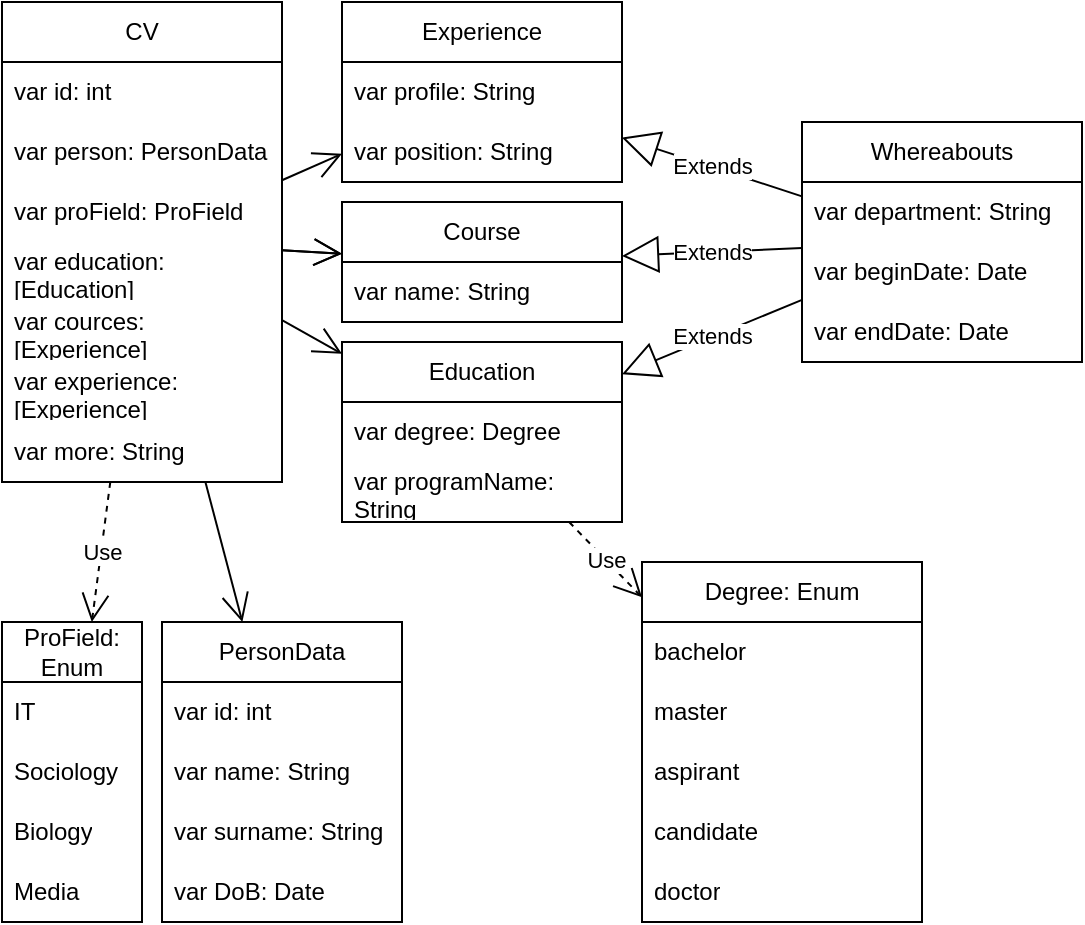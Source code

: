 <mxfile version="28.2.5">
  <diagram name="Page-1" id="qrv0ywAYnlx8GjjeR5vb">
    <mxGraphModel grid="1" page="1" gridSize="10" guides="1" tooltips="1" connect="1" arrows="1" fold="1" pageScale="1" pageWidth="850" pageHeight="1100" math="0" shadow="0">
      <root>
        <mxCell id="0" />
        <mxCell id="1" parent="0" />
        <mxCell id="TZhpNOLf8AvAeSvpQ7Yk-1" value="CV" style="swimlane;fontStyle=0;childLayout=stackLayout;horizontal=1;startSize=30;horizontalStack=0;resizeParent=1;resizeParentMax=0;resizeLast=0;collapsible=1;marginBottom=0;whiteSpace=wrap;html=1;" vertex="1" parent="1">
          <mxGeometry x="10" y="10" width="140" height="240" as="geometry" />
        </mxCell>
        <mxCell id="TZhpNOLf8AvAeSvpQ7Yk-5" value="var id: int" style="text;strokeColor=none;fillColor=none;align=left;verticalAlign=middle;spacingLeft=4;spacingRight=4;overflow=hidden;points=[[0,0.5],[1,0.5]];portConstraint=eastwest;rotatable=0;whiteSpace=wrap;html=1;" vertex="1" parent="TZhpNOLf8AvAeSvpQ7Yk-1">
          <mxGeometry y="30" width="140" height="30" as="geometry" />
        </mxCell>
        <mxCell id="TZhpNOLf8AvAeSvpQ7Yk-2" value="var person: PersonData" style="text;strokeColor=none;fillColor=none;align=left;verticalAlign=middle;spacingLeft=4;spacingRight=4;overflow=hidden;points=[[0,0.5],[1,0.5]];portConstraint=eastwest;rotatable=0;whiteSpace=wrap;html=1;" vertex="1" parent="TZhpNOLf8AvAeSvpQ7Yk-1">
          <mxGeometry y="60" width="140" height="30" as="geometry" />
        </mxCell>
        <mxCell id="TZhpNOLf8AvAeSvpQ7Yk-3" value="var proField:&amp;nbsp;&lt;span style=&quot;text-align: center;&quot;&gt;ProField&lt;/span&gt;" style="text;strokeColor=none;fillColor=none;align=left;verticalAlign=middle;spacingLeft=4;spacingRight=4;overflow=hidden;points=[[0,0.5],[1,0.5]];portConstraint=eastwest;rotatable=0;whiteSpace=wrap;html=1;" vertex="1" parent="TZhpNOLf8AvAeSvpQ7Yk-1">
          <mxGeometry y="90" width="140" height="30" as="geometry" />
        </mxCell>
        <mxCell id="TZhpNOLf8AvAeSvpQ7Yk-44" value="var education: [Education]" style="text;strokeColor=none;fillColor=none;align=left;verticalAlign=middle;spacingLeft=4;spacingRight=4;overflow=hidden;points=[[0,0.5],[1,0.5]];portConstraint=eastwest;rotatable=0;whiteSpace=wrap;html=1;" vertex="1" parent="TZhpNOLf8AvAeSvpQ7Yk-1">
          <mxGeometry y="120" width="140" height="30" as="geometry" />
        </mxCell>
        <mxCell id="TZhpNOLf8AvAeSvpQ7Yk-65" value="var cources: [Experience]" style="text;strokeColor=none;fillColor=none;align=left;verticalAlign=middle;spacingLeft=4;spacingRight=4;overflow=hidden;points=[[0,0.5],[1,0.5]];portConstraint=eastwest;rotatable=0;whiteSpace=wrap;html=1;" vertex="1" parent="TZhpNOLf8AvAeSvpQ7Yk-1">
          <mxGeometry y="150" width="140" height="30" as="geometry" />
        </mxCell>
        <mxCell id="TZhpNOLf8AvAeSvpQ7Yk-66" value="var experience: [Experience]" style="text;strokeColor=none;fillColor=none;align=left;verticalAlign=middle;spacingLeft=4;spacingRight=4;overflow=hidden;points=[[0,0.5],[1,0.5]];portConstraint=eastwest;rotatable=0;whiteSpace=wrap;html=1;" vertex="1" parent="TZhpNOLf8AvAeSvpQ7Yk-1">
          <mxGeometry y="180" width="140" height="30" as="geometry" />
        </mxCell>
        <mxCell id="TZhpNOLf8AvAeSvpQ7Yk-4" value="var more: String" style="text;strokeColor=none;fillColor=none;align=left;verticalAlign=middle;spacingLeft=4;spacingRight=4;overflow=hidden;points=[[0,0.5],[1,0.5]];portConstraint=eastwest;rotatable=0;whiteSpace=wrap;html=1;" vertex="1" parent="TZhpNOLf8AvAeSvpQ7Yk-1">
          <mxGeometry y="210" width="140" height="30" as="geometry" />
        </mxCell>
        <mxCell id="TZhpNOLf8AvAeSvpQ7Yk-7" value="ProField: Enum" style="swimlane;fontStyle=0;childLayout=stackLayout;horizontal=1;startSize=30;horizontalStack=0;resizeParent=1;resizeParentMax=0;resizeLast=0;collapsible=1;marginBottom=0;whiteSpace=wrap;html=1;" vertex="1" parent="1">
          <mxGeometry x="10" y="320" width="70" height="150" as="geometry" />
        </mxCell>
        <mxCell id="TZhpNOLf8AvAeSvpQ7Yk-8" value="IT" style="text;strokeColor=none;fillColor=none;align=left;verticalAlign=middle;spacingLeft=4;spacingRight=4;overflow=hidden;points=[[0,0.5],[1,0.5]];portConstraint=eastwest;rotatable=0;whiteSpace=wrap;html=1;" vertex="1" parent="TZhpNOLf8AvAeSvpQ7Yk-7">
          <mxGeometry y="30" width="70" height="30" as="geometry" />
        </mxCell>
        <mxCell id="TZhpNOLf8AvAeSvpQ7Yk-10" value="Sociology" style="text;strokeColor=none;fillColor=none;align=left;verticalAlign=middle;spacingLeft=4;spacingRight=4;overflow=hidden;points=[[0,0.5],[1,0.5]];portConstraint=eastwest;rotatable=0;whiteSpace=wrap;html=1;" vertex="1" parent="TZhpNOLf8AvAeSvpQ7Yk-7">
          <mxGeometry y="60" width="70" height="30" as="geometry" />
        </mxCell>
        <mxCell id="TZhpNOLf8AvAeSvpQ7Yk-12" value="Biology" style="text;strokeColor=none;fillColor=none;align=left;verticalAlign=middle;spacingLeft=4;spacingRight=4;overflow=hidden;points=[[0,0.5],[1,0.5]];portConstraint=eastwest;rotatable=0;whiteSpace=wrap;html=1;" vertex="1" parent="TZhpNOLf8AvAeSvpQ7Yk-7">
          <mxGeometry y="90" width="70" height="30" as="geometry" />
        </mxCell>
        <mxCell id="TZhpNOLf8AvAeSvpQ7Yk-13" value="Media" style="text;strokeColor=none;fillColor=none;align=left;verticalAlign=middle;spacingLeft=4;spacingRight=4;overflow=hidden;points=[[0,0.5],[1,0.5]];portConstraint=eastwest;rotatable=0;whiteSpace=wrap;html=1;" vertex="1" parent="TZhpNOLf8AvAeSvpQ7Yk-7">
          <mxGeometry y="120" width="70" height="30" as="geometry" />
        </mxCell>
        <mxCell id="TZhpNOLf8AvAeSvpQ7Yk-14" value="Use" style="endArrow=open;endSize=12;dashed=1;html=1;rounded=0;" edge="1" parent="1" source="TZhpNOLf8AvAeSvpQ7Yk-1" target="TZhpNOLf8AvAeSvpQ7Yk-7">
          <mxGeometry width="160" relative="1" as="geometry">
            <mxPoint x="320" y="350" as="sourcePoint" />
            <mxPoint x="480" y="350" as="targetPoint" />
          </mxGeometry>
        </mxCell>
        <mxCell id="TZhpNOLf8AvAeSvpQ7Yk-15" value="&lt;span style=&quot;text-align: left;&quot;&gt;PersonData&lt;/span&gt;" style="swimlane;fontStyle=0;childLayout=stackLayout;horizontal=1;startSize=30;horizontalStack=0;resizeParent=1;resizeParentMax=0;resizeLast=0;collapsible=1;marginBottom=0;whiteSpace=wrap;html=1;" vertex="1" parent="1">
          <mxGeometry x="90" y="320" width="120" height="150" as="geometry" />
        </mxCell>
        <mxCell id="TZhpNOLf8AvAeSvpQ7Yk-16" value="var id: int" style="text;strokeColor=none;fillColor=none;align=left;verticalAlign=middle;spacingLeft=4;spacingRight=4;overflow=hidden;points=[[0,0.5],[1,0.5]];portConstraint=eastwest;rotatable=0;whiteSpace=wrap;html=1;" vertex="1" parent="TZhpNOLf8AvAeSvpQ7Yk-15">
          <mxGeometry y="30" width="120" height="30" as="geometry" />
        </mxCell>
        <mxCell id="TZhpNOLf8AvAeSvpQ7Yk-17" value="var name: String" style="text;strokeColor=none;fillColor=none;align=left;verticalAlign=middle;spacingLeft=4;spacingRight=4;overflow=hidden;points=[[0,0.5],[1,0.5]];portConstraint=eastwest;rotatable=0;whiteSpace=wrap;html=1;" vertex="1" parent="TZhpNOLf8AvAeSvpQ7Yk-15">
          <mxGeometry y="60" width="120" height="30" as="geometry" />
        </mxCell>
        <mxCell id="TZhpNOLf8AvAeSvpQ7Yk-18" value="var surname: String" style="text;strokeColor=none;fillColor=none;align=left;verticalAlign=middle;spacingLeft=4;spacingRight=4;overflow=hidden;points=[[0,0.5],[1,0.5]];portConstraint=eastwest;rotatable=0;whiteSpace=wrap;html=1;" vertex="1" parent="TZhpNOLf8AvAeSvpQ7Yk-15">
          <mxGeometry y="90" width="120" height="30" as="geometry" />
        </mxCell>
        <mxCell id="TZhpNOLf8AvAeSvpQ7Yk-19" value="var DoB: Date" style="text;strokeColor=none;fillColor=none;align=left;verticalAlign=middle;spacingLeft=4;spacingRight=4;overflow=hidden;points=[[0,0.5],[1,0.5]];portConstraint=eastwest;rotatable=0;whiteSpace=wrap;html=1;" vertex="1" parent="TZhpNOLf8AvAeSvpQ7Yk-15">
          <mxGeometry y="120" width="120" height="30" as="geometry" />
        </mxCell>
        <mxCell id="TZhpNOLf8AvAeSvpQ7Yk-22" value="&lt;span style=&quot;text-align: left;&quot;&gt;Education&lt;/span&gt;" style="swimlane;fontStyle=0;childLayout=stackLayout;horizontal=1;startSize=30;horizontalStack=0;resizeParent=1;resizeParentMax=0;resizeLast=0;collapsible=1;marginBottom=0;whiteSpace=wrap;html=1;" vertex="1" parent="1">
          <mxGeometry x="180" y="180" width="140" height="90" as="geometry" />
        </mxCell>
        <mxCell id="TZhpNOLf8AvAeSvpQ7Yk-28" value="var degree: Degree" style="text;strokeColor=none;fillColor=none;align=left;verticalAlign=middle;spacingLeft=4;spacingRight=4;overflow=hidden;points=[[0,0.5],[1,0.5]];portConstraint=eastwest;rotatable=0;whiteSpace=wrap;html=1;" vertex="1" parent="TZhpNOLf8AvAeSvpQ7Yk-22">
          <mxGeometry y="30" width="140" height="30" as="geometry" />
        </mxCell>
        <mxCell id="TZhpNOLf8AvAeSvpQ7Yk-27" value="var programName: String" style="text;strokeColor=none;fillColor=none;align=left;verticalAlign=middle;spacingLeft=4;spacingRight=4;overflow=hidden;points=[[0,0.5],[1,0.5]];portConstraint=eastwest;rotatable=0;whiteSpace=wrap;html=1;" vertex="1" parent="TZhpNOLf8AvAeSvpQ7Yk-22">
          <mxGeometry y="60" width="140" height="30" as="geometry" />
        </mxCell>
        <mxCell id="TZhpNOLf8AvAeSvpQ7Yk-29" value="&lt;span style=&quot;text-align: left;&quot;&gt;Degree: Enum&lt;/span&gt;" style="swimlane;fontStyle=0;childLayout=stackLayout;horizontal=1;startSize=30;horizontalStack=0;resizeParent=1;resizeParentMax=0;resizeLast=0;collapsible=1;marginBottom=0;whiteSpace=wrap;html=1;" vertex="1" parent="1">
          <mxGeometry x="330" y="290" width="140" height="180" as="geometry" />
        </mxCell>
        <mxCell id="TZhpNOLf8AvAeSvpQ7Yk-30" value="bachelor" style="text;strokeColor=none;fillColor=none;align=left;verticalAlign=middle;spacingLeft=4;spacingRight=4;overflow=hidden;points=[[0,0.5],[1,0.5]];portConstraint=eastwest;rotatable=0;whiteSpace=wrap;html=1;" vertex="1" parent="TZhpNOLf8AvAeSvpQ7Yk-29">
          <mxGeometry y="30" width="140" height="30" as="geometry" />
        </mxCell>
        <mxCell id="TZhpNOLf8AvAeSvpQ7Yk-31" value="master" style="text;strokeColor=none;fillColor=none;align=left;verticalAlign=middle;spacingLeft=4;spacingRight=4;overflow=hidden;points=[[0,0.5],[1,0.5]];portConstraint=eastwest;rotatable=0;whiteSpace=wrap;html=1;" vertex="1" parent="TZhpNOLf8AvAeSvpQ7Yk-29">
          <mxGeometry y="60" width="140" height="30" as="geometry" />
        </mxCell>
        <mxCell id="TZhpNOLf8AvAeSvpQ7Yk-32" value="aspirant" style="text;strokeColor=none;fillColor=none;align=left;verticalAlign=middle;spacingLeft=4;spacingRight=4;overflow=hidden;points=[[0,0.5],[1,0.5]];portConstraint=eastwest;rotatable=0;whiteSpace=wrap;html=1;" vertex="1" parent="TZhpNOLf8AvAeSvpQ7Yk-29">
          <mxGeometry y="90" width="140" height="30" as="geometry" />
        </mxCell>
        <mxCell id="TZhpNOLf8AvAeSvpQ7Yk-33" value="candidate" style="text;strokeColor=none;fillColor=none;align=left;verticalAlign=middle;spacingLeft=4;spacingRight=4;overflow=hidden;points=[[0,0.5],[1,0.5]];portConstraint=eastwest;rotatable=0;whiteSpace=wrap;html=1;" vertex="1" parent="TZhpNOLf8AvAeSvpQ7Yk-29">
          <mxGeometry y="120" width="140" height="30" as="geometry" />
        </mxCell>
        <mxCell id="TZhpNOLf8AvAeSvpQ7Yk-34" value="doctor" style="text;strokeColor=none;fillColor=none;align=left;verticalAlign=middle;spacingLeft=4;spacingRight=4;overflow=hidden;points=[[0,0.5],[1,0.5]];portConstraint=eastwest;rotatable=0;whiteSpace=wrap;html=1;" vertex="1" parent="TZhpNOLf8AvAeSvpQ7Yk-29">
          <mxGeometry y="150" width="140" height="30" as="geometry" />
        </mxCell>
        <mxCell id="TZhpNOLf8AvAeSvpQ7Yk-36" value="Use" style="endArrow=open;endSize=12;dashed=1;html=1;rounded=0;" edge="1" parent="1" source="TZhpNOLf8AvAeSvpQ7Yk-22" target="TZhpNOLf8AvAeSvpQ7Yk-29">
          <mxGeometry width="160" relative="1" as="geometry">
            <mxPoint x="690" y="310" as="sourcePoint" />
            <mxPoint x="732" y="390" as="targetPoint" />
          </mxGeometry>
        </mxCell>
        <mxCell id="TZhpNOLf8AvAeSvpQ7Yk-45" value="&lt;span style=&quot;text-align: left;&quot;&gt;Experience&lt;/span&gt;" style="swimlane;fontStyle=0;childLayout=stackLayout;horizontal=1;startSize=30;horizontalStack=0;resizeParent=1;resizeParentMax=0;resizeLast=0;collapsible=1;marginBottom=0;whiteSpace=wrap;html=1;" vertex="1" parent="1">
          <mxGeometry x="180" y="10" width="140" height="90" as="geometry" />
        </mxCell>
        <mxCell id="TZhpNOLf8AvAeSvpQ7Yk-47" value="var profile: String" style="text;strokeColor=none;fillColor=none;align=left;verticalAlign=middle;spacingLeft=4;spacingRight=4;overflow=hidden;points=[[0,0.5],[1,0.5]];portConstraint=eastwest;rotatable=0;whiteSpace=wrap;html=1;" vertex="1" parent="TZhpNOLf8AvAeSvpQ7Yk-45">
          <mxGeometry y="30" width="140" height="30" as="geometry" />
        </mxCell>
        <mxCell id="TZhpNOLf8AvAeSvpQ7Yk-48" value="var position: String" style="text;strokeColor=none;fillColor=none;align=left;verticalAlign=middle;spacingLeft=4;spacingRight=4;overflow=hidden;points=[[0,0.5],[1,0.5]];portConstraint=eastwest;rotatable=0;whiteSpace=wrap;html=1;" vertex="1" parent="TZhpNOLf8AvAeSvpQ7Yk-45">
          <mxGeometry y="60" width="140" height="30" as="geometry" />
        </mxCell>
        <mxCell id="TZhpNOLf8AvAeSvpQ7Yk-51" value="&lt;div style=&quot;text-align: left;&quot;&gt;&lt;span style=&quot;background-color: transparent;&quot;&gt;Whereabouts&lt;/span&gt;&lt;/div&gt;" style="swimlane;fontStyle=0;childLayout=stackLayout;horizontal=1;startSize=30;horizontalStack=0;resizeParent=1;resizeParentMax=0;resizeLast=0;collapsible=1;marginBottom=0;whiteSpace=wrap;html=1;" vertex="1" parent="1">
          <mxGeometry x="410" y="70" width="140" height="120" as="geometry" />
        </mxCell>
        <mxCell id="TZhpNOLf8AvAeSvpQ7Yk-52" value="var department: String" style="text;strokeColor=none;fillColor=none;align=left;verticalAlign=middle;spacingLeft=4;spacingRight=4;overflow=hidden;points=[[0,0.5],[1,0.5]];portConstraint=eastwest;rotatable=0;whiteSpace=wrap;html=1;" vertex="1" parent="TZhpNOLf8AvAeSvpQ7Yk-51">
          <mxGeometry y="30" width="140" height="30" as="geometry" />
        </mxCell>
        <mxCell id="TZhpNOLf8AvAeSvpQ7Yk-55" value="var beginDate: Date" style="text;strokeColor=none;fillColor=none;align=left;verticalAlign=middle;spacingLeft=4;spacingRight=4;overflow=hidden;points=[[0,0.5],[1,0.5]];portConstraint=eastwest;rotatable=0;whiteSpace=wrap;html=1;" vertex="1" parent="TZhpNOLf8AvAeSvpQ7Yk-51">
          <mxGeometry y="60" width="140" height="30" as="geometry" />
        </mxCell>
        <mxCell id="TZhpNOLf8AvAeSvpQ7Yk-56" value="var endDate: Date" style="text;strokeColor=none;fillColor=none;align=left;verticalAlign=middle;spacingLeft=4;spacingRight=4;overflow=hidden;points=[[0,0.5],[1,0.5]];portConstraint=eastwest;rotatable=0;whiteSpace=wrap;html=1;" vertex="1" parent="TZhpNOLf8AvAeSvpQ7Yk-51">
          <mxGeometry y="90" width="140" height="30" as="geometry" />
        </mxCell>
        <mxCell id="TZhpNOLf8AvAeSvpQ7Yk-57" value="Extends" style="endArrow=block;endSize=16;endFill=0;html=1;rounded=0;" edge="1" parent="1" source="TZhpNOLf8AvAeSvpQ7Yk-51" target="TZhpNOLf8AvAeSvpQ7Yk-22">
          <mxGeometry width="160" relative="1" as="geometry">
            <mxPoint x="560" y="570" as="sourcePoint" />
            <mxPoint x="720" y="570" as="targetPoint" />
          </mxGeometry>
        </mxCell>
        <mxCell id="TZhpNOLf8AvAeSvpQ7Yk-58" value="Extends" style="endArrow=block;endSize=16;endFill=0;html=1;rounded=0;" edge="1" parent="1" source="TZhpNOLf8AvAeSvpQ7Yk-51" target="TZhpNOLf8AvAeSvpQ7Yk-45">
          <mxGeometry x="0.003" width="160" relative="1" as="geometry">
            <mxPoint x="730" y="310" as="sourcePoint" />
            <mxPoint x="764" y="270" as="targetPoint" />
            <mxPoint as="offset" />
          </mxGeometry>
        </mxCell>
        <mxCell id="TZhpNOLf8AvAeSvpQ7Yk-59" value="Extends" style="endArrow=block;endSize=16;endFill=0;html=1;rounded=0;" edge="1" parent="1" source="TZhpNOLf8AvAeSvpQ7Yk-51" target="TZhpNOLf8AvAeSvpQ7Yk-60">
          <mxGeometry x="0.003" width="160" relative="1" as="geometry">
            <mxPoint x="740" y="370" as="sourcePoint" />
            <mxPoint x="790" y="440" as="targetPoint" />
            <mxPoint as="offset" />
          </mxGeometry>
        </mxCell>
        <mxCell id="TZhpNOLf8AvAeSvpQ7Yk-67" value="" style="endArrow=open;endFill=1;endSize=12;html=1;rounded=0;" edge="1" parent="1" source="TZhpNOLf8AvAeSvpQ7Yk-1" target="TZhpNOLf8AvAeSvpQ7Yk-15">
          <mxGeometry width="160" relative="1" as="geometry">
            <mxPoint x="260" y="310" as="sourcePoint" />
            <mxPoint x="420" y="310" as="targetPoint" />
          </mxGeometry>
        </mxCell>
        <mxCell id="TZhpNOLf8AvAeSvpQ7Yk-68" value="" style="endArrow=open;endFill=1;endSize=12;html=1;rounded=0;" edge="1" parent="1" source="TZhpNOLf8AvAeSvpQ7Yk-1" target="TZhpNOLf8AvAeSvpQ7Yk-22">
          <mxGeometry width="160" relative="1" as="geometry">
            <mxPoint x="320" y="225" as="sourcePoint" />
            <mxPoint x="400" y="220" as="targetPoint" />
          </mxGeometry>
        </mxCell>
        <mxCell id="TZhpNOLf8AvAeSvpQ7Yk-69" value="" style="endArrow=open;endFill=1;endSize=12;html=1;rounded=0;" edge="1" parent="1" source="TZhpNOLf8AvAeSvpQ7Yk-1" target="TZhpNOLf8AvAeSvpQ7Yk-45">
          <mxGeometry width="160" relative="1" as="geometry">
            <mxPoint x="365" y="311" as="sourcePoint" />
            <mxPoint x="655" y="300" as="targetPoint" />
          </mxGeometry>
        </mxCell>
        <mxCell id="TZhpNOLf8AvAeSvpQ7Yk-70" value="" style="endArrow=open;endFill=1;endSize=12;html=1;rounded=0;" edge="1" parent="1" source="TZhpNOLf8AvAeSvpQ7Yk-1" target="TZhpNOLf8AvAeSvpQ7Yk-60">
          <mxGeometry width="160" relative="1" as="geometry">
            <mxPoint x="410" y="280" as="sourcePoint" />
            <mxPoint x="810" y="384" as="targetPoint" />
          </mxGeometry>
        </mxCell>
        <mxCell id="TZhpNOLf8AvAeSvpQ7Yk-71" value="" style="endArrow=open;endFill=1;endSize=12;html=1;rounded=0;" edge="1" parent="1" source="TZhpNOLf8AvAeSvpQ7Yk-1" target="TZhpNOLf8AvAeSvpQ7Yk-60">
          <mxGeometry width="160" relative="1" as="geometry">
            <mxPoint x="150" y="183" as="sourcePoint" />
            <mxPoint x="660" y="572" as="targetPoint" />
          </mxGeometry>
        </mxCell>
        <mxCell id="TZhpNOLf8AvAeSvpQ7Yk-60" value="&lt;span style=&quot;text-align: left;&quot;&gt;Course&lt;/span&gt;" style="swimlane;fontStyle=0;childLayout=stackLayout;horizontal=1;startSize=30;horizontalStack=0;resizeParent=1;resizeParentMax=0;resizeLast=0;collapsible=1;marginBottom=0;whiteSpace=wrap;html=1;" vertex="1" parent="1">
          <mxGeometry x="180" y="110" width="140" height="60" as="geometry" />
        </mxCell>
        <mxCell id="TZhpNOLf8AvAeSvpQ7Yk-61" value="var name: String" style="text;strokeColor=none;fillColor=none;align=left;verticalAlign=middle;spacingLeft=4;spacingRight=4;overflow=hidden;points=[[0,0.5],[1,0.5]];portConstraint=eastwest;rotatable=0;whiteSpace=wrap;html=1;" vertex="1" parent="TZhpNOLf8AvAeSvpQ7Yk-60">
          <mxGeometry y="30" width="140" height="30" as="geometry" />
        </mxCell>
      </root>
    </mxGraphModel>
  </diagram>
</mxfile>

